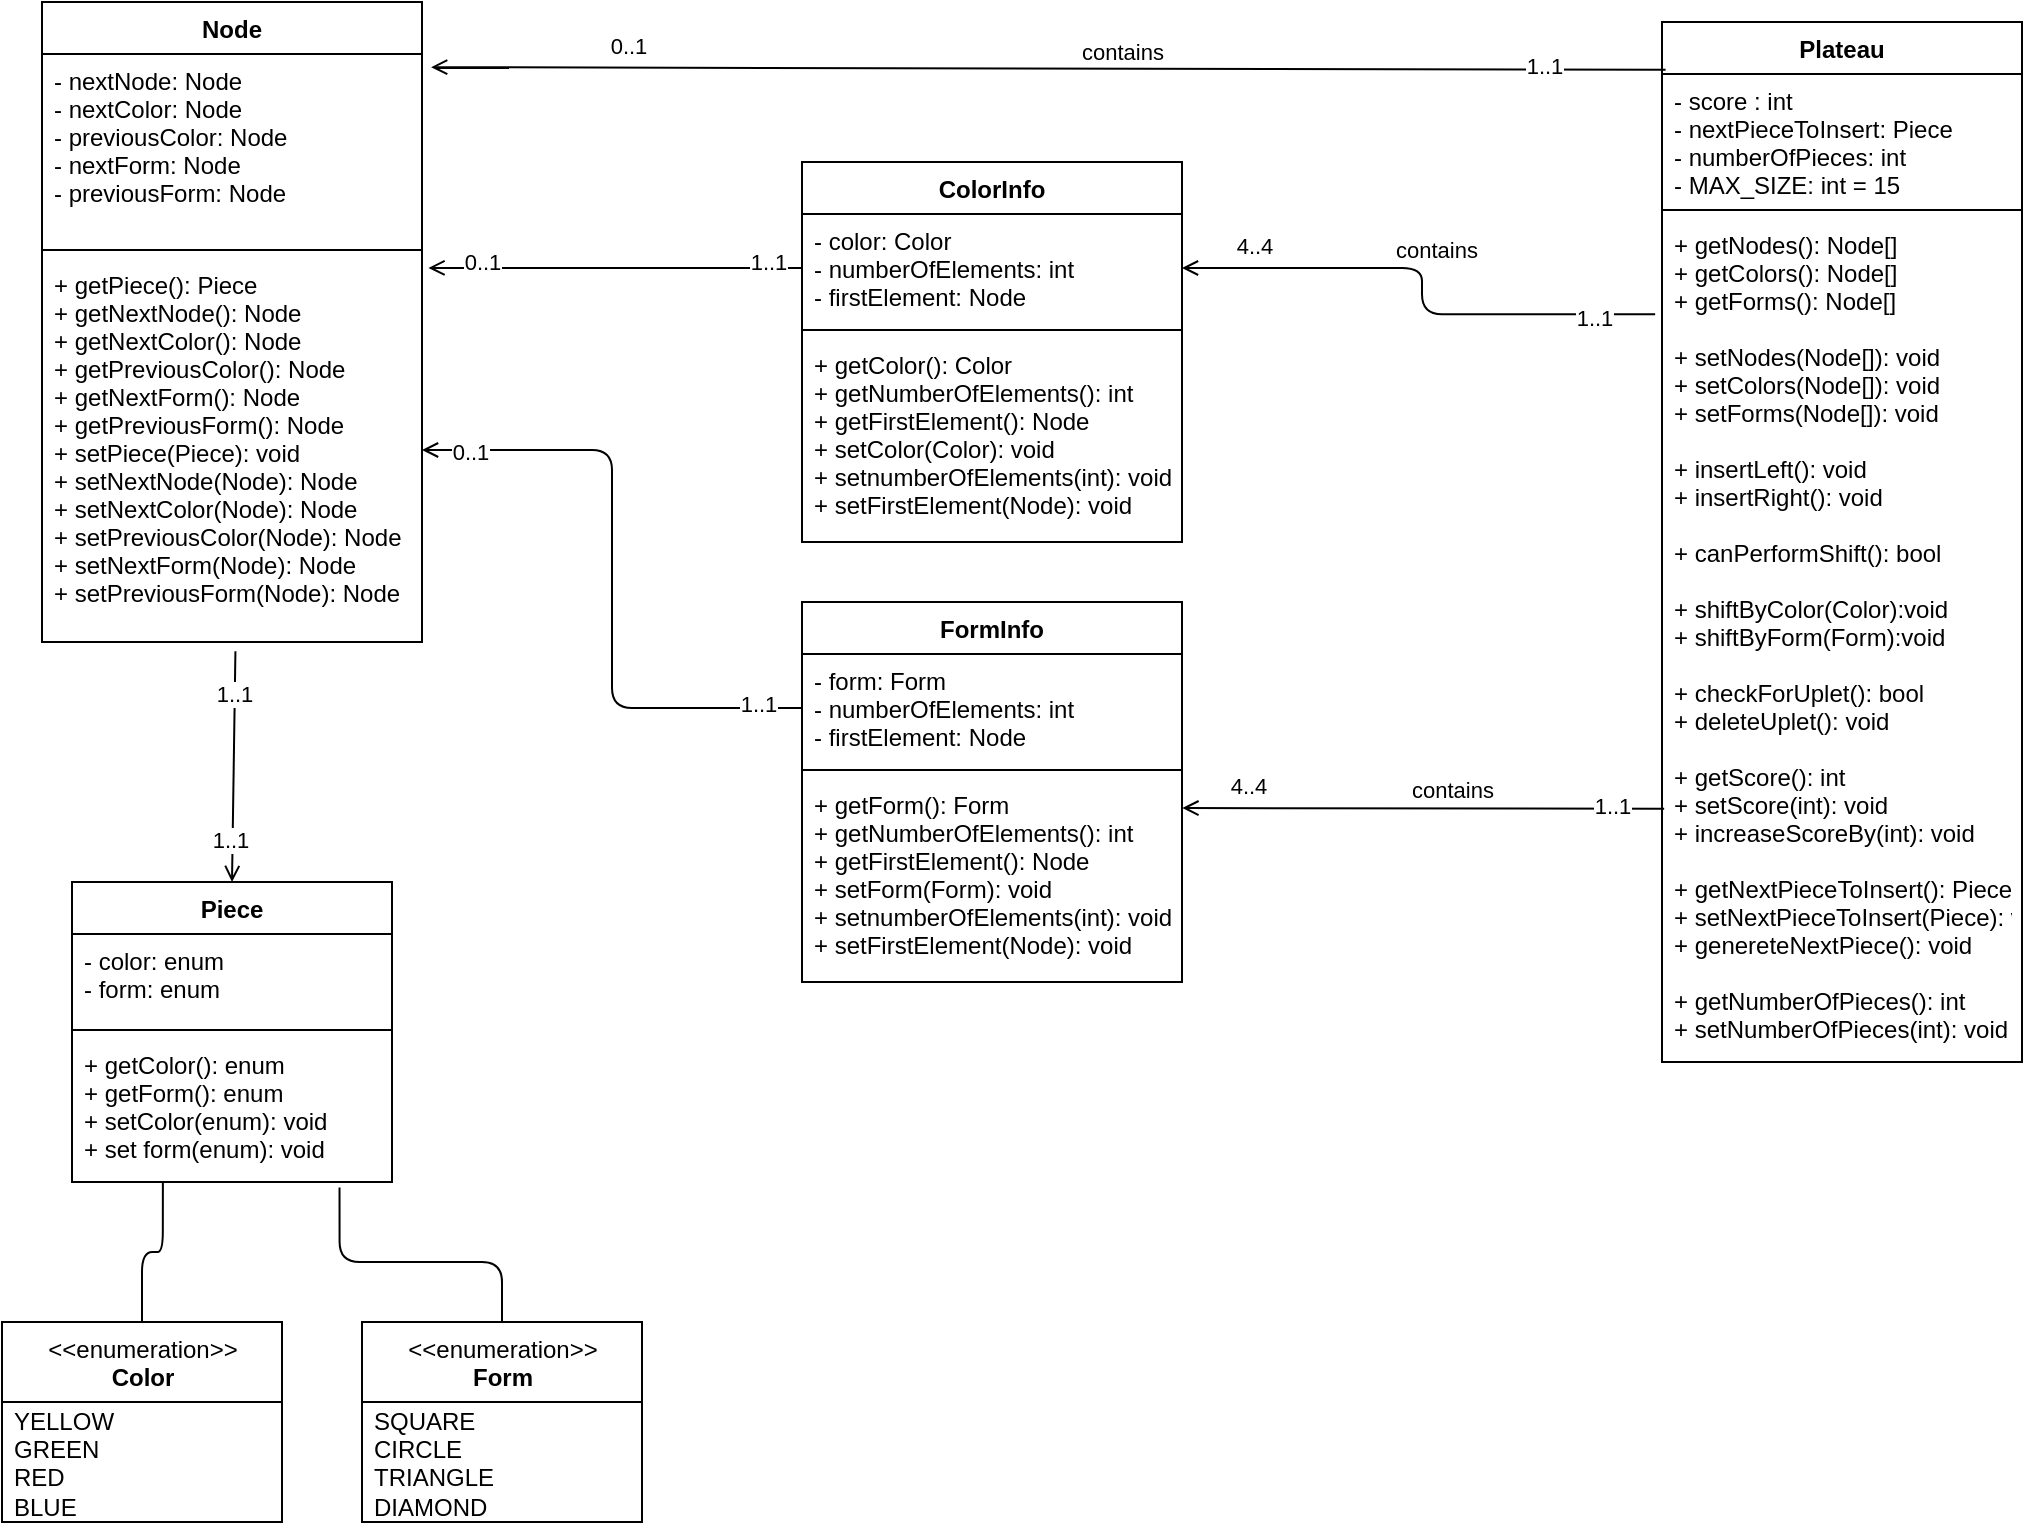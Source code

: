 <mxfile>
    <diagram id="aOqtCD1mbWNmPcTEn77H" name="Page-1">
        <mxGraphModel dx="959" dy="369" grid="1" gridSize="10" guides="1" tooltips="1" connect="1" arrows="1" fold="1" page="1" pageScale="1" pageWidth="1100" pageHeight="850" math="0" shadow="0">
            <root>
                <mxCell id="0"/>
                <mxCell id="1" parent="0"/>
                <mxCell id="39" style="edgeStyle=none;html=1;entryX=0.5;entryY=0;entryDx=0;entryDy=0;endArrow=open;endFill=0;exitX=0.509;exitY=1.024;exitDx=0;exitDy=0;exitPerimeter=0;" parent="1" target="54" edge="1" source="6">
                    <mxGeometry relative="1" as="geometry">
                        <mxPoint x="370" y="480" as="sourcePoint"/>
                        <mxPoint x="420" y="397.0" as="targetPoint"/>
                    </mxGeometry>
                </mxCell>
                <mxCell id="64" value="1..1" style="edgeLabel;html=1;align=center;verticalAlign=middle;resizable=0;points=[];" parent="39" vertex="1" connectable="0">
                    <mxGeometry x="-0.64" y="-1" relative="1" as="geometry">
                        <mxPoint as="offset"/>
                    </mxGeometry>
                </mxCell>
                <mxCell id="65" value="1..1" style="edgeLabel;html=1;align=center;verticalAlign=middle;resizable=0;points=[];" parent="39" vertex="1" connectable="0">
                    <mxGeometry x="0.637" y="-2" relative="1" as="geometry">
                        <mxPoint as="offset"/>
                    </mxGeometry>
                </mxCell>
                <mxCell id="3" value="Node" style="swimlane;fontStyle=1;align=center;verticalAlign=top;childLayout=stackLayout;horizontal=1;startSize=26;horizontalStack=0;resizeParent=1;resizeParentMax=0;resizeLast=0;collapsible=1;marginBottom=0;" parent="1" vertex="1">
                    <mxGeometry x="80" y="70" width="190" height="320" as="geometry">
                        <mxRectangle x="340" y="130" width="70" height="30" as="alternateBounds"/>
                    </mxGeometry>
                </mxCell>
                <mxCell id="4" value="- nextNode: Node&#10;- nextColor: Node&#10;- previousColor: Node&#10;- nextForm: Node&#10;- previousForm: Node" style="text;strokeColor=none;fillColor=none;align=left;verticalAlign=top;spacingLeft=4;spacingRight=4;overflow=hidden;rotatable=0;points=[[0,0.5],[1,0.5]];portConstraint=eastwest;" parent="3" vertex="1">
                    <mxGeometry y="26" width="190" height="94" as="geometry"/>
                </mxCell>
                <mxCell id="5" value="" style="line;strokeWidth=1;fillColor=none;align=left;verticalAlign=middle;spacingTop=-1;spacingLeft=3;spacingRight=3;rotatable=0;labelPosition=right;points=[];portConstraint=eastwest;strokeColor=inherit;" parent="3" vertex="1">
                    <mxGeometry y="120" width="190" height="8" as="geometry"/>
                </mxCell>
                <mxCell id="6" value="+ getPiece(): Piece&#10;+ getNextNode(): Node&#10;+ getNextColor(): Node&#10;+ getPreviousColor(): Node&#10;+ getNextForm(): Node&#10;+ getPreviousForm(): Node&#10;+ setPiece(Piece): void&#10;+ setNextNode(Node): Node&#10;+ setNextColor(Node): Node&#10;+ setPreviousColor(Node): Node&#10;+ setNextForm(Node): Node&#10;+ setPreviousForm(Node): Node" style="text;strokeColor=none;fillColor=none;align=left;verticalAlign=top;spacingLeft=4;spacingRight=4;overflow=hidden;rotatable=0;points=[[0,0.5],[1,0.5]];portConstraint=eastwest;" parent="3" vertex="1">
                    <mxGeometry y="128" width="190" height="192" as="geometry"/>
                </mxCell>
                <mxCell id="26" value="Plateau" style="swimlane;fontStyle=1;align=center;verticalAlign=top;childLayout=stackLayout;horizontal=1;startSize=26;horizontalStack=0;resizeParent=1;resizeParentMax=0;resizeLast=0;collapsible=1;marginBottom=0;" parent="1" vertex="1">
                    <mxGeometry x="890" y="80" width="180" height="520" as="geometry">
                        <mxRectangle x="340" y="130" width="70" height="30" as="alternateBounds"/>
                    </mxGeometry>
                </mxCell>
                <mxCell id="27" value="- score : int&#10;- nextPieceToInsert: Piece&#10;- numberOfPieces: int &#10;- MAX_SIZE: int = 15" style="text;strokeColor=none;fillColor=none;align=left;verticalAlign=top;spacingLeft=4;spacingRight=4;overflow=hidden;rotatable=0;points=[[0,0.5],[1,0.5]];portConstraint=eastwest;" parent="26" vertex="1">
                    <mxGeometry y="26" width="180" height="64" as="geometry"/>
                </mxCell>
                <mxCell id="28" value="" style="line;strokeWidth=1;fillColor=none;align=left;verticalAlign=middle;spacingTop=-1;spacingLeft=3;spacingRight=3;rotatable=0;labelPosition=right;points=[];portConstraint=eastwest;strokeColor=inherit;" parent="26" vertex="1">
                    <mxGeometry y="90" width="180" height="8" as="geometry"/>
                </mxCell>
                <mxCell id="29" value="+ getNodes(): Node[]&#10;+ getColors(): Node[]&#10;+ getForms(): Node[]&#10;&#10;+ setNodes(Node[]): void&#10;+ setColors(Node[]): void&#10;+ setForms(Node[]): void&#10;&#10;+ insertLeft(): void&#10;+ insertRight(): void&#10;&#10;+ canPerformShift(): bool&#10;&#10;+ shiftByColor(Color):void&#10;+ shiftByForm(Form):void&#10;&#10;+ checkForUplet(): bool&#10;+ deleteUplet(): void&#10;&#10;+ getScore(): int&#10;+ setScore(int): void&#10;+ increaseScoreBy(int): void&#10;&#10;+ getNextPieceToInsert(): Piece&#10;+ setNextPieceToInsert(Piece): void&#10;+ genereteNextPiece(): void&#10;&#10;+ getNumberOfPieces(): int&#10;+ setNumberOfPieces(int): void&#10;&#10;+ getMaxSize(): int" style="text;strokeColor=none;fillColor=none;align=left;verticalAlign=top;spacingLeft=4;spacingRight=4;overflow=hidden;rotatable=0;points=[[0,0.5],[1,0.5]];portConstraint=eastwest;" parent="26" vertex="1">
                    <mxGeometry y="98" width="180" height="422" as="geometry"/>
                </mxCell>
                <mxCell id="40" style="edgeStyle=none;html=1;endArrow=open;endFill=0;exitX=0.01;exitY=0.046;exitDx=0;exitDy=0;exitPerimeter=0;entryX=1.024;entryY=0.07;entryDx=0;entryDy=0;entryPerimeter=0;" parent="1" source="26" target="4" edge="1">
                    <mxGeometry relative="1" as="geometry">
                        <mxPoint x="770" y="244" as="sourcePoint"/>
                        <mxPoint x="350" y="260" as="targetPoint"/>
                    </mxGeometry>
                </mxCell>
                <mxCell id="42" value="0..1" style="edgeLabel;html=1;align=center;verticalAlign=middle;resizable=0;points=[];" parent="40" vertex="1" connectable="0">
                    <mxGeometry x="0.65" y="-1" relative="1" as="geometry">
                        <mxPoint x="-10" y="-10" as="offset"/>
                    </mxGeometry>
                </mxCell>
                <mxCell id="58" value="contains" style="edgeLabel;html=1;align=center;verticalAlign=middle;resizable=0;points=[];" parent="40" vertex="1" connectable="0">
                    <mxGeometry x="-0.14" y="-1" relative="1" as="geometry">
                        <mxPoint x="-7" y="-8" as="offset"/>
                    </mxGeometry>
                </mxCell>
                <mxCell id="61" value="1..1" style="edgeLabel;html=1;align=center;verticalAlign=middle;resizable=0;points=[];" parent="40" vertex="1" connectable="0">
                    <mxGeometry x="-0.802" y="-2" relative="1" as="geometry">
                        <mxPoint as="offset"/>
                    </mxGeometry>
                </mxCell>
                <mxCell id="43" style="edgeStyle=orthogonalEdgeStyle;html=1;endArrow=open;endFill=0;exitX=-0.019;exitY=0.114;exitDx=0;exitDy=0;exitPerimeter=0;" parent="1" source="29" target="82" edge="1">
                    <mxGeometry relative="1" as="geometry">
                        <mxPoint x="780" y="287" as="sourcePoint"/>
                        <mxPoint x="670" y="263" as="targetPoint"/>
                    </mxGeometry>
                </mxCell>
                <mxCell id="45" value="4..4" style="edgeLabel;html=1;align=center;verticalAlign=middle;resizable=0;points=[];" parent="43" vertex="1" connectable="0">
                    <mxGeometry x="0.65" y="-1" relative="1" as="geometry">
                        <mxPoint x="-10" y="-10" as="offset"/>
                    </mxGeometry>
                </mxCell>
                <mxCell id="59" value="contains" style="edgeLabel;html=1;align=center;verticalAlign=middle;resizable=0;points=[];" parent="43" vertex="1" connectable="0">
                    <mxGeometry x="0.184" y="-2" relative="1" as="geometry">
                        <mxPoint x="21" y="-7" as="offset"/>
                    </mxGeometry>
                </mxCell>
                <mxCell id="62" value="1..1" style="edgeLabel;html=1;align=center;verticalAlign=middle;resizable=0;points=[];" parent="43" vertex="1" connectable="0">
                    <mxGeometry x="-0.764" y="2" relative="1" as="geometry">
                        <mxPoint as="offset"/>
                    </mxGeometry>
                </mxCell>
                <mxCell id="46" style="edgeStyle=none;html=1;endArrow=open;endFill=0;exitX=0.006;exitY=0.7;exitDx=0;exitDy=0;exitPerimeter=0;entryX=1.001;entryY=0.147;entryDx=0;entryDy=0;entryPerimeter=0;" parent="1" source="29" target="93" edge="1">
                    <mxGeometry relative="1" as="geometry">
                        <mxPoint x="797.76" y="289.004" as="sourcePoint"/>
                        <mxPoint x="750" y="349" as="targetPoint"/>
                    </mxGeometry>
                </mxCell>
                <mxCell id="48" value="4..4" style="edgeLabel;html=1;align=center;verticalAlign=middle;resizable=0;points=[];" parent="46" vertex="1" connectable="0">
                    <mxGeometry x="0.65" y="-1" relative="1" as="geometry">
                        <mxPoint x="-10" y="-10" as="offset"/>
                    </mxGeometry>
                </mxCell>
                <mxCell id="60" value="contains" style="edgeLabel;html=1;align=center;verticalAlign=middle;resizable=0;points=[];" parent="46" vertex="1" connectable="0">
                    <mxGeometry x="-0.154" relative="1" as="geometry">
                        <mxPoint x="-4" y="-9" as="offset"/>
                    </mxGeometry>
                </mxCell>
                <mxCell id="63" value="1..1" style="edgeLabel;html=1;align=center;verticalAlign=middle;resizable=0;points=[];" parent="46" vertex="1" connectable="0">
                    <mxGeometry x="-0.786" y="-2" relative="1" as="geometry">
                        <mxPoint as="offset"/>
                    </mxGeometry>
                </mxCell>
                <mxCell id="54" value="Piece" style="swimlane;fontStyle=1;align=center;verticalAlign=top;childLayout=stackLayout;horizontal=1;startSize=26;horizontalStack=0;resizeParent=1;resizeParentMax=0;resizeLast=0;collapsible=1;marginBottom=0;" parent="1" vertex="1">
                    <mxGeometry x="95" y="510" width="160" height="150" as="geometry">
                        <mxRectangle x="340" y="130" width="70" height="30" as="alternateBounds"/>
                    </mxGeometry>
                </mxCell>
                <mxCell id="55" value="- color: enum&#10;- form: enum" style="text;strokeColor=none;fillColor=none;align=left;verticalAlign=top;spacingLeft=4;spacingRight=4;overflow=hidden;rotatable=0;points=[[0,0.5],[1,0.5]];portConstraint=eastwest;" parent="54" vertex="1">
                    <mxGeometry y="26" width="160" height="44" as="geometry"/>
                </mxCell>
                <mxCell id="56" value="" style="line;strokeWidth=1;fillColor=none;align=left;verticalAlign=middle;spacingTop=-1;spacingLeft=3;spacingRight=3;rotatable=0;labelPosition=right;points=[];portConstraint=eastwest;strokeColor=inherit;" parent="54" vertex="1">
                    <mxGeometry y="70" width="160" height="8" as="geometry"/>
                </mxCell>
                <mxCell id="57" value="+ getColor(): enum&#10;+ getForm(): enum&#10;+ setColor(enum): void&#10;+ set form(enum): void" style="text;strokeColor=none;fillColor=none;align=left;verticalAlign=top;spacingLeft=4;spacingRight=4;overflow=hidden;rotatable=0;points=[[0,0.5],[1,0.5]];portConstraint=eastwest;" parent="54" vertex="1">
                    <mxGeometry y="78" width="160" height="72" as="geometry"/>
                </mxCell>
                <mxCell id="77" style="edgeStyle=orthogonalEdgeStyle;html=1;endArrow=none;endFill=0;entryX=0.284;entryY=1.007;entryDx=0;entryDy=0;entryPerimeter=0;" parent="1" source="71" target="57" edge="1">
                    <mxGeometry relative="1" as="geometry"/>
                </mxCell>
                <mxCell id="71" value="&amp;lt;&amp;lt;enumeration&amp;gt;&amp;gt;&lt;br&gt;&lt;b&gt;Color&lt;/b&gt;" style="swimlane;fontStyle=0;align=center;verticalAlign=top;childLayout=stackLayout;horizontal=1;startSize=40;horizontalStack=0;resizeParent=1;resizeParentMax=0;resizeLast=0;collapsible=0;marginBottom=0;html=1;labelBackgroundColor=none;" parent="1" vertex="1">
                    <mxGeometry x="60" y="730" width="140" height="100" as="geometry"/>
                </mxCell>
                <mxCell id="72" value="YELLOW&lt;br&gt;GREEN&lt;br&gt;RED&lt;br&gt;BLUE" style="text;html=1;strokeColor=none;fillColor=none;align=left;verticalAlign=middle;spacingLeft=4;spacingRight=4;overflow=hidden;rotatable=0;points=[[0,0.5],[1,0.5]];portConstraint=eastwest;labelBackgroundColor=none;" parent="71" vertex="1">
                    <mxGeometry y="40" width="140" height="60" as="geometry"/>
                </mxCell>
                <mxCell id="75" style="edgeStyle=orthogonalEdgeStyle;html=1;endArrow=none;endFill=0;entryX=0.836;entryY=1.038;entryDx=0;entryDy=0;entryPerimeter=0;" parent="1" source="73" target="57" edge="1">
                    <mxGeometry relative="1" as="geometry">
                        <Array as="points">
                            <mxPoint x="310" y="700"/>
                            <mxPoint x="229" y="700"/>
                        </Array>
                    </mxGeometry>
                </mxCell>
                <mxCell id="73" value="&amp;lt;&amp;lt;enumeration&amp;gt;&amp;gt;&lt;br&gt;&lt;b&gt;Form&lt;/b&gt;" style="swimlane;fontStyle=0;align=center;verticalAlign=top;childLayout=stackLayout;horizontal=1;startSize=40;horizontalStack=0;resizeParent=1;resizeParentMax=0;resizeLast=0;collapsible=0;marginBottom=0;html=1;labelBackgroundColor=none;" parent="1" vertex="1">
                    <mxGeometry x="240" y="730" width="140" height="100" as="geometry"/>
                </mxCell>
                <mxCell id="74" value="SQUARE&lt;br&gt;CIRCLE&lt;br&gt;TRIANGLE&lt;br&gt;DIAMOND" style="text;html=1;strokeColor=none;fillColor=none;align=left;verticalAlign=middle;spacingLeft=4;spacingRight=4;overflow=hidden;rotatable=0;points=[[0,0.5],[1,0.5]];portConstraint=eastwest;labelBackgroundColor=none;" parent="73" vertex="1">
                    <mxGeometry y="40" width="140" height="60" as="geometry"/>
                </mxCell>
                <mxCell id="81" value="ColorInfo" style="swimlane;fontStyle=1;align=center;verticalAlign=top;childLayout=stackLayout;horizontal=1;startSize=26;horizontalStack=0;resizeParent=1;resizeParentMax=0;resizeLast=0;collapsible=1;marginBottom=0;" vertex="1" parent="1">
                    <mxGeometry x="460" y="150" width="190" height="190" as="geometry"/>
                </mxCell>
                <mxCell id="82" value="- color: Color&#10;- numberOfElements: int&#10;- firstElement: Node " style="text;strokeColor=none;fillColor=none;align=left;verticalAlign=top;spacingLeft=4;spacingRight=4;overflow=hidden;rotatable=0;points=[[0,0.5],[1,0.5]];portConstraint=eastwest;" vertex="1" parent="81">
                    <mxGeometry y="26" width="190" height="54" as="geometry"/>
                </mxCell>
                <mxCell id="83" value="" style="line;strokeWidth=1;fillColor=none;align=left;verticalAlign=middle;spacingTop=-1;spacingLeft=3;spacingRight=3;rotatable=0;labelPosition=right;points=[];portConstraint=eastwest;strokeColor=inherit;" vertex="1" parent="81">
                    <mxGeometry y="80" width="190" height="8" as="geometry"/>
                </mxCell>
                <mxCell id="84" value="+ getColor(): Color&#10;+ getNumberOfElements(): int&#10;+ getFirstElement(): Node&#10;+ setColor(Color): void&#10;+ setnumberOfElements(int): void&#10;+ setFirstElement(Node): void" style="text;strokeColor=none;fillColor=none;align=left;verticalAlign=top;spacingLeft=4;spacingRight=4;overflow=hidden;rotatable=0;points=[[0,0.5],[1,0.5]];portConstraint=eastwest;" vertex="1" parent="81">
                    <mxGeometry y="88" width="190" height="102" as="geometry"/>
                </mxCell>
                <mxCell id="85" style="edgeStyle=orthogonalEdgeStyle;html=1;entryX=1.017;entryY=0.026;entryDx=0;entryDy=0;entryPerimeter=0;endArrow=open;endFill=0;" edge="1" parent="1" source="82" target="6">
                    <mxGeometry relative="1" as="geometry"/>
                </mxCell>
                <mxCell id="95" value="0..1" style="edgeLabel;html=1;align=center;verticalAlign=middle;resizable=0;points=[];" vertex="1" connectable="0" parent="85">
                    <mxGeometry x="0.841" y="-1" relative="1" as="geometry">
                        <mxPoint x="12" y="-2" as="offset"/>
                    </mxGeometry>
                </mxCell>
                <mxCell id="96" value="1..1" style="edgeLabel;html=1;align=center;verticalAlign=middle;resizable=0;points=[];" vertex="1" connectable="0" parent="85">
                    <mxGeometry x="-0.819" y="-3" relative="1" as="geometry">
                        <mxPoint as="offset"/>
                    </mxGeometry>
                </mxCell>
                <mxCell id="94" style="edgeStyle=orthogonalEdgeStyle;html=1;endArrow=open;endFill=0;exitX=0;exitY=0.5;exitDx=0;exitDy=0;" edge="1" parent="1" source="91" target="6">
                    <mxGeometry relative="1" as="geometry"/>
                </mxCell>
                <mxCell id="97" value="0..1" style="edgeLabel;html=1;align=center;verticalAlign=middle;resizable=0;points=[];" vertex="1" connectable="0" parent="94">
                    <mxGeometry x="0.851" y="1" relative="1" as="geometry">
                        <mxPoint as="offset"/>
                    </mxGeometry>
                </mxCell>
                <mxCell id="98" value="1..1" style="edgeLabel;html=1;align=center;verticalAlign=middle;resizable=0;points=[];" vertex="1" connectable="0" parent="94">
                    <mxGeometry x="-0.86" y="-2" relative="1" as="geometry">
                        <mxPoint as="offset"/>
                    </mxGeometry>
                </mxCell>
                <mxCell id="90" value="FormInfo" style="swimlane;fontStyle=1;align=center;verticalAlign=top;childLayout=stackLayout;horizontal=1;startSize=26;horizontalStack=0;resizeParent=1;resizeParentMax=0;resizeLast=0;collapsible=1;marginBottom=0;" vertex="1" parent="1">
                    <mxGeometry x="460" y="370" width="190" height="190" as="geometry"/>
                </mxCell>
                <mxCell id="91" value="- form: Form&#10;- numberOfElements: int&#10;- firstElement: Node " style="text;strokeColor=none;fillColor=none;align=left;verticalAlign=top;spacingLeft=4;spacingRight=4;overflow=hidden;rotatable=0;points=[[0,0.5],[1,0.5]];portConstraint=eastwest;" vertex="1" parent="90">
                    <mxGeometry y="26" width="190" height="54" as="geometry"/>
                </mxCell>
                <mxCell id="92" value="" style="line;strokeWidth=1;fillColor=none;align=left;verticalAlign=middle;spacingTop=-1;spacingLeft=3;spacingRight=3;rotatable=0;labelPosition=right;points=[];portConstraint=eastwest;strokeColor=inherit;" vertex="1" parent="90">
                    <mxGeometry y="80" width="190" height="8" as="geometry"/>
                </mxCell>
                <mxCell id="93" value="+ getForm(): Form&#10;+ getNumberOfElements(): int&#10;+ getFirstElement(): Node&#10;+ setForm(Form): void&#10;+ setnumberOfElements(int): void&#10;+ setFirstElement(Node): void" style="text;strokeColor=none;fillColor=none;align=left;verticalAlign=top;spacingLeft=4;spacingRight=4;overflow=hidden;rotatable=0;points=[[0,0.5],[1,0.5]];portConstraint=eastwest;" vertex="1" parent="90">
                    <mxGeometry y="88" width="190" height="102" as="geometry"/>
                </mxCell>
            </root>
        </mxGraphModel>
    </diagram>
</mxfile>